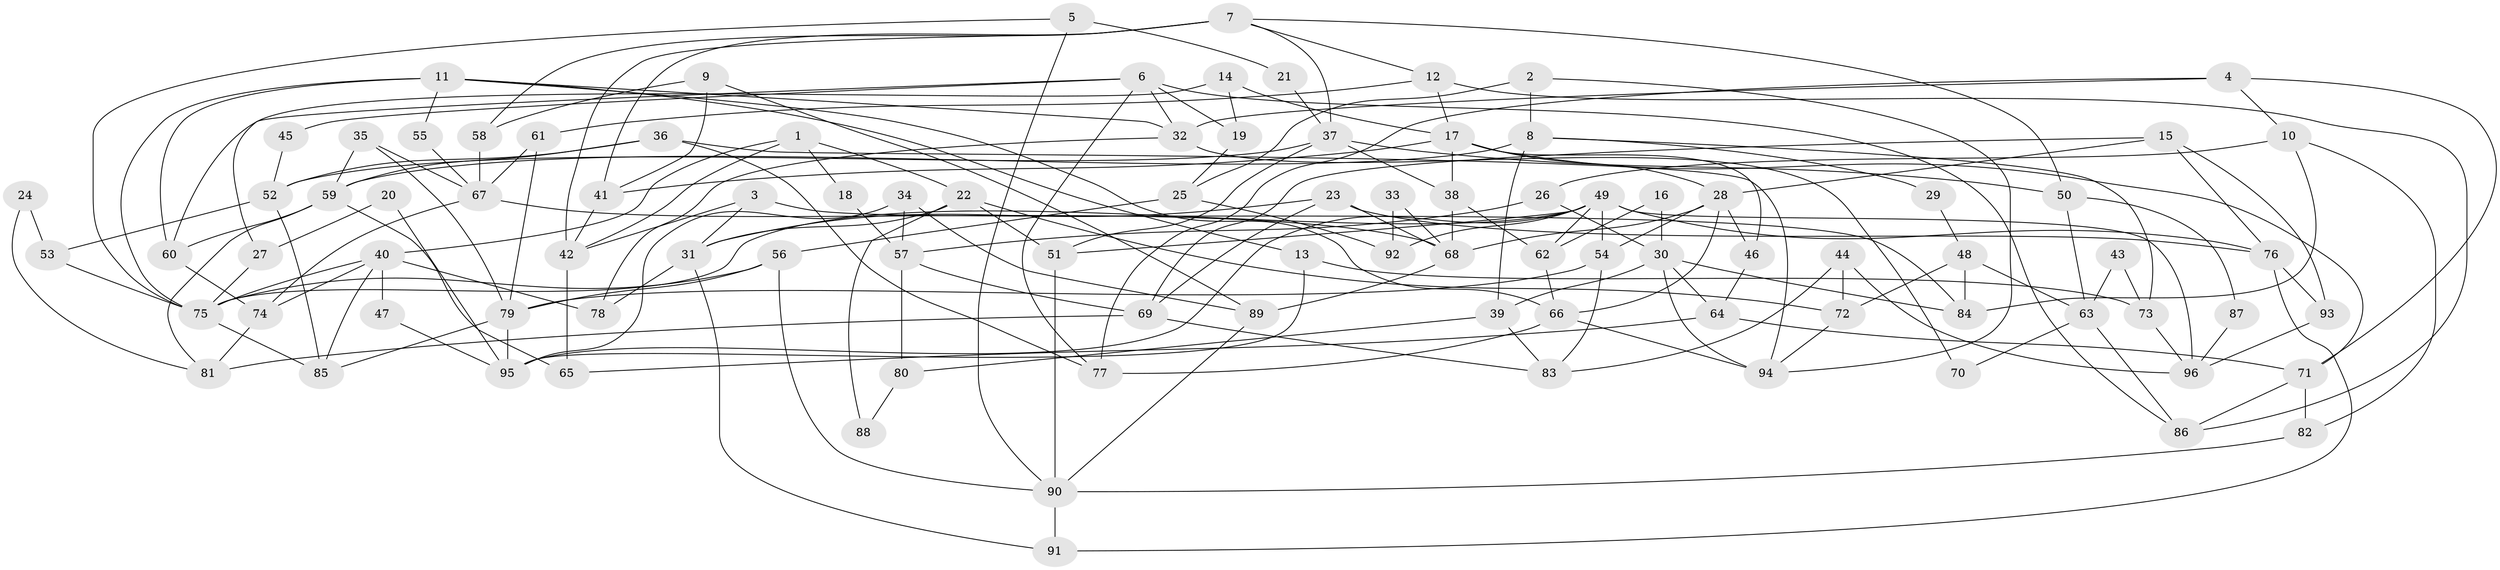 // Generated by graph-tools (version 1.1) at 2025/15/03/09/25 04:15:14]
// undirected, 96 vertices, 192 edges
graph export_dot {
graph [start="1"]
  node [color=gray90,style=filled];
  1;
  2;
  3;
  4;
  5;
  6;
  7;
  8;
  9;
  10;
  11;
  12;
  13;
  14;
  15;
  16;
  17;
  18;
  19;
  20;
  21;
  22;
  23;
  24;
  25;
  26;
  27;
  28;
  29;
  30;
  31;
  32;
  33;
  34;
  35;
  36;
  37;
  38;
  39;
  40;
  41;
  42;
  43;
  44;
  45;
  46;
  47;
  48;
  49;
  50;
  51;
  52;
  53;
  54;
  55;
  56;
  57;
  58;
  59;
  60;
  61;
  62;
  63;
  64;
  65;
  66;
  67;
  68;
  69;
  70;
  71;
  72;
  73;
  74;
  75;
  76;
  77;
  78;
  79;
  80;
  81;
  82;
  83;
  84;
  85;
  86;
  87;
  88;
  89;
  90;
  91;
  92;
  93;
  94;
  95;
  96;
  1 -- 40;
  1 -- 42;
  1 -- 18;
  1 -- 22;
  2 -- 8;
  2 -- 94;
  2 -- 25;
  3 -- 84;
  3 -- 31;
  3 -- 42;
  4 -- 32;
  4 -- 10;
  4 -- 71;
  4 -- 77;
  5 -- 75;
  5 -- 90;
  5 -- 21;
  6 -- 19;
  6 -- 77;
  6 -- 27;
  6 -- 32;
  6 -- 45;
  6 -- 86;
  7 -- 37;
  7 -- 12;
  7 -- 41;
  7 -- 42;
  7 -- 50;
  7 -- 58;
  8 -- 39;
  8 -- 59;
  8 -- 29;
  8 -- 73;
  9 -- 58;
  9 -- 41;
  9 -- 89;
  10 -- 82;
  10 -- 26;
  10 -- 84;
  11 -- 32;
  11 -- 75;
  11 -- 13;
  11 -- 55;
  11 -- 60;
  11 -- 66;
  12 -- 86;
  12 -- 17;
  12 -- 61;
  13 -- 95;
  13 -- 73;
  14 -- 60;
  14 -- 17;
  14 -- 19;
  15 -- 69;
  15 -- 28;
  15 -- 76;
  15 -- 93;
  16 -- 62;
  16 -- 30;
  17 -- 41;
  17 -- 71;
  17 -- 28;
  17 -- 38;
  17 -- 46;
  18 -- 57;
  19 -- 25;
  20 -- 95;
  20 -- 27;
  21 -- 37;
  22 -- 31;
  22 -- 51;
  22 -- 72;
  22 -- 88;
  23 -- 76;
  23 -- 68;
  23 -- 31;
  23 -- 69;
  24 -- 81;
  24 -- 53;
  25 -- 56;
  25 -- 92;
  26 -- 30;
  26 -- 57;
  27 -- 75;
  28 -- 54;
  28 -- 46;
  28 -- 66;
  28 -- 68;
  29 -- 48;
  30 -- 84;
  30 -- 64;
  30 -- 39;
  30 -- 94;
  31 -- 91;
  31 -- 78;
  32 -- 78;
  32 -- 70;
  33 -- 68;
  33 -- 92;
  34 -- 95;
  34 -- 89;
  34 -- 57;
  35 -- 67;
  35 -- 79;
  35 -- 59;
  36 -- 94;
  36 -- 77;
  36 -- 52;
  36 -- 59;
  37 -- 52;
  37 -- 51;
  37 -- 38;
  37 -- 50;
  38 -- 62;
  38 -- 68;
  39 -- 83;
  39 -- 80;
  40 -- 85;
  40 -- 75;
  40 -- 47;
  40 -- 74;
  40 -- 78;
  41 -- 42;
  42 -- 65;
  43 -- 63;
  43 -- 73;
  44 -- 72;
  44 -- 96;
  44 -- 83;
  45 -- 52;
  46 -- 64;
  47 -- 95;
  48 -- 72;
  48 -- 63;
  48 -- 84;
  49 -- 76;
  49 -- 62;
  49 -- 51;
  49 -- 54;
  49 -- 75;
  49 -- 92;
  49 -- 95;
  49 -- 96;
  50 -- 63;
  50 -- 87;
  51 -- 90;
  52 -- 85;
  52 -- 53;
  53 -- 75;
  54 -- 83;
  54 -- 79;
  55 -- 67;
  56 -- 90;
  56 -- 79;
  56 -- 75;
  57 -- 69;
  57 -- 80;
  58 -- 67;
  59 -- 60;
  59 -- 65;
  59 -- 81;
  60 -- 74;
  61 -- 67;
  61 -- 79;
  62 -- 66;
  63 -- 86;
  63 -- 70;
  64 -- 65;
  64 -- 71;
  66 -- 77;
  66 -- 94;
  67 -- 68;
  67 -- 74;
  68 -- 89;
  69 -- 81;
  69 -- 83;
  71 -- 82;
  71 -- 86;
  72 -- 94;
  73 -- 96;
  74 -- 81;
  75 -- 85;
  76 -- 93;
  76 -- 91;
  79 -- 85;
  79 -- 95;
  80 -- 88;
  82 -- 90;
  87 -- 96;
  89 -- 90;
  90 -- 91;
  93 -- 96;
}
